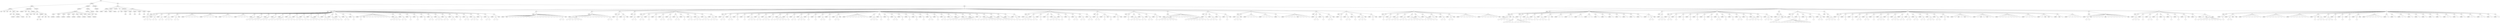 graph Tree {
	"t0" [label = "TEI"];
	"t1" [label = "teiHeader"];
	"t2" [label = "fileDesc"];
	"t3" [label = "titleStmt"];
	"t4" [label = "title"];
	"t5" [label = "title"];
	"t6" [label = "title"];
	"t7" [label = "title"];
	"t8" [label = "author"];
	"t9" [label = "idno"];
	"t10" [label = "idno"];
	"t11" [label = "persName"];
	"t12" [label = "forename"];
	"t13" [label = "nameLink"];
	"t14" [label = "surname"];
	"t15" [label = "editor"];
	"t16" [label = "publicationStmt"];
	"t17" [label = "publisher"];
	"t18" [label = "idno"];
	"t19" [label = "idno"];
	"t20" [label = "availability"];
	"t21" [label = "licence"];
	"t22" [label = "ab"];
	"t23" [label = "ref"];
	"t24" [label = "sourceDesc"];
	"t25" [label = "bibl"];
	"t26" [label = "name"];
	"t27" [label = "idno"];
	"t28" [label = "idno"];
	"t29" [label = "availability"];
	"t30" [label = "licence"];
	"t31" [label = "ab"];
	"t32" [label = "ref"];
	"t33" [label = "bibl"];
	"t34" [label = "date"];
	"t35" [label = "date"];
	"t36" [label = "idno"];
	"t37" [label = "profileDesc"];
	"t38" [label = "particDesc"];
	"t39" [label = "listPerson"];
	"t40" [label = "person"];
	"t41" [label = "persName"];
	"t42" [label = "person"];
	"t43" [label = "persName"];
	"t44" [label = "person"];
	"t45" [label = "persName"];
	"t46" [label = "person"];
	"t47" [label = "persName"];
	"t48" [label = "person"];
	"t49" [label = "persName"];
	"t50" [label = "person"];
	"t51" [label = "persName"];
	"t52" [label = "person"];
	"t53" [label = "persName"];
	"t54" [label = "person"];
	"t55" [label = "persName"];
	"t56" [label = "person"];
	"t57" [label = "persName"];
	"t58" [label = "textClass"];
	"t59" [label = "keywords"];
	"t60" [label = "term"];
	"t61" [label = "term"];
	"t62" [label = "classCode"];
	"t63" [label = "revisionDesc"];
	"t64" [label = "listChange"];
	"t65" [label = "change"];
	"t66" [label = "text"];
	"t67" [label = "front"];
	"t68" [label = "docTitle"];
	"t69" [label = "titlePart"];
	"t70" [label = "titlePart"];
	"t71" [label = "titlePart"];
	"t72" [label = "titlePart"];
	"t73" [label = "docDate"];
	"t74" [label = "docAuthor"];
	"t75" [label = "div"];
	"t76" [label = "performance"];
	"t77" [label = "ab"];
	"t78" [label = "castList"];
	"t79" [label = "head"];
	"t80" [label = "castItem"];
	"t81" [label = "role"];
	"t82" [label = "castItem"];
	"t83" [label = "role"];
	"t84" [label = "castItem"];
	"t85" [label = "role"];
	"t86" [label = "castItem"];
	"t87" [label = "role"];
	"t88" [label = "castItem"];
	"t89" [label = "role"];
	"t90" [label = "castItem"];
	"t91" [label = "role"];
	"t92" [label = "body"];
	"t93" [label = "div"];
	"t94" [label = "head"];
	"t95" [label = "stage"];
	"t96" [label = "div"];
	"t97" [label = "head"];
	"t98" [label = "sp"];
	"t99" [label = "speaker"];
	"t100" [label = "p"];
	"t101" [label = "s"];
	"t102" [label = "s"];
	"t103" [label = "s"];
	"t104" [label = "sp"];
	"t105" [label = "speaker"];
	"t106" [label = "p"];
	"t107" [label = "s"];
	"t108" [label = "s"];
	"t109" [label = "sp"];
	"t110" [label = "speaker"];
	"t111" [label = "p"];
	"t112" [label = "s"];
	"t113" [label = "s"];
	"t114" [label = "sp"];
	"t115" [label = "speaker"];
	"t116" [label = "p"];
	"t117" [label = "s"];
	"t118" [label = "s"];
	"t119" [label = "s"];
	"t120" [label = "sp"];
	"t121" [label = "speaker"];
	"t122" [label = "p"];
	"t123" [label = "s"];
	"t124" [label = "s"];
	"t125" [label = "stage"];
	"t126" [label = "sp"];
	"t127" [label = "speaker"];
	"t128" [label = "l"];
	"t129" [label = "l"];
	"t130" [label = "l"];
	"t131" [label = "l"];
	"t132" [label = "l"];
	"t133" [label = "sp"];
	"t134" [label = "speaker"];
	"t135" [label = "l"];
	"t136" [label = "l"];
	"t137" [label = "l"];
	"t138" [label = "l"];
	"t139" [label = "stage"];
	"t140" [label = "sp"];
	"t141" [label = "speaker"];
	"t142" [label = "l"];
	"t143" [label = "l"];
	"t144" [label = "l"];
	"t145" [label = "l"];
	"t146" [label = "sp"];
	"t147" [label = "speaker"];
	"t148" [label = "l"];
	"t149" [label = "l"];
	"t150" [label = "l"];
	"t151" [label = "l"];
	"t152" [label = "sp"];
	"t153" [label = "speaker"];
	"t154" [label = "p"];
	"t155" [label = "s"];
	"t156" [label = "s"];
	"t157" [label = "sp"];
	"t158" [label = "speaker"];
	"t159" [label = "p"];
	"t160" [label = "s"];
	"t161" [label = "s"];
	"t162" [label = "s"];
	"t163" [label = "sp"];
	"t164" [label = "speaker"];
	"t165" [label = "p"];
	"t166" [label = "s"];
	"t167" [label = "s"];
	"t168" [label = "s"];
	"t169" [label = "sp"];
	"t170" [label = "speaker"];
	"t171" [label = "p"];
	"t172" [label = "s"];
	"t173" [label = "s"];
	"t174" [label = "sp"];
	"t175" [label = "speaker"];
	"t176" [label = "p"];
	"t177" [label = "s"];
	"t178" [label = "s"];
	"t179" [label = "s"];
	"t180" [label = "s"];
	"t181" [label = "sp"];
	"t182" [label = "speaker"];
	"t183" [label = "p"];
	"t184" [label = "s"];
	"t185" [label = "s"];
	"t186" [label = "s"];
	"t187" [label = "s"];
	"t188" [label = "sp"];
	"t189" [label = "speaker"];
	"t190" [label = "p"];
	"t191" [label = "s"];
	"t192" [label = "s"];
	"t193" [label = "s"];
	"t194" [label = "sp"];
	"t195" [label = "speaker"];
	"t196" [label = "p"];
	"t197" [label = "s"];
	"t198" [label = "s"];
	"t199" [label = "sp"];
	"t200" [label = "speaker"];
	"t201" [label = "p"];
	"t202" [label = "s"];
	"t203" [label = "s"];
	"t204" [label = "s"];
	"t205" [label = "s"];
	"t206" [label = "sp"];
	"t207" [label = "speaker"];
	"t208" [label = "p"];
	"t209" [label = "s"];
	"t210" [label = "sp"];
	"t211" [label = "speaker"];
	"t212" [label = "p"];
	"t213" [label = "s"];
	"t214" [label = "s"];
	"t215" [label = "s"];
	"t216" [label = "sp"];
	"t217" [label = "speaker"];
	"t218" [label = "p"];
	"t219" [label = "s"];
	"t220" [label = "s"];
	"t221" [label = "s"];
	"t222" [label = "sp"];
	"t223" [label = "speaker"];
	"t224" [label = "p"];
	"t225" [label = "s"];
	"t226" [label = "sp"];
	"t227" [label = "speaker"];
	"t228" [label = "p"];
	"t229" [label = "s"];
	"t230" [label = "s"];
	"t231" [label = "sp"];
	"t232" [label = "speaker"];
	"t233" [label = "p"];
	"t234" [label = "s"];
	"t235" [label = "sp"];
	"t236" [label = "speaker"];
	"t237" [label = "p"];
	"t238" [label = "s"];
	"t239" [label = "stage"];
	"t240" [label = "l"];
	"t241" [label = "l"];
	"t242" [label = "l"];
	"t243" [label = "l"];
	"t244" [label = "l"];
	"t245" [label = "l"];
	"t246" [label = "l"];
	"t247" [label = "l"];
	"t248" [label = "l"];
	"t249" [label = "sp"];
	"t250" [label = "speaker"];
	"t251" [label = "p"];
	"t252" [label = "s"];
	"t253" [label = "s"];
	"t254" [label = "s"];
	"t255" [label = "s"];
	"t256" [label = "sp"];
	"t257" [label = "speaker"];
	"t258" [label = "p"];
	"t259" [label = "s"];
	"t260" [label = "s"];
	"t261" [label = "sp"];
	"t262" [label = "speaker"];
	"t263" [label = "p"];
	"t264" [label = "s"];
	"t265" [label = "sp"];
	"t266" [label = "speaker"];
	"t267" [label = "p"];
	"t268" [label = "s"];
	"t269" [label = "sp"];
	"t270" [label = "speaker"];
	"t271" [label = "p"];
	"t272" [label = "s"];
	"t273" [label = "sp"];
	"t274" [label = "speaker"];
	"t275" [label = "p"];
	"t276" [label = "s"];
	"t277" [label = "s"];
	"t278" [label = "sp"];
	"t279" [label = "speaker"];
	"t280" [label = "p"];
	"t281" [label = "s"];
	"t282" [label = "s"];
	"t283" [label = "s"];
	"t284" [label = "sp"];
	"t285" [label = "speaker"];
	"t286" [label = "p"];
	"t287" [label = "s"];
	"t288" [label = "s"];
	"t289" [label = "sp"];
	"t290" [label = "speaker"];
	"t291" [label = "p"];
	"t292" [label = "s"];
	"t293" [label = "s"];
	"t294" [label = "sp"];
	"t295" [label = "speaker"];
	"t296" [label = "p"];
	"t297" [label = "s"];
	"t298" [label = "sp"];
	"t299" [label = "speaker"];
	"t300" [label = "p"];
	"t301" [label = "s"];
	"t302" [label = "s"];
	"t303" [label = "sp"];
	"t304" [label = "speaker"];
	"t305" [label = "p"];
	"t306" [label = "s"];
	"t307" [label = "s"];
	"t308" [label = "s"];
	"t309" [label = "sp"];
	"t310" [label = "speaker"];
	"t311" [label = "p"];
	"t312" [label = "s"];
	"t313" [label = "sp"];
	"t314" [label = "speaker"];
	"t315" [label = "p"];
	"t316" [label = "s"];
	"t317" [label = "s"];
	"t318" [label = "sp"];
	"t319" [label = "speaker"];
	"t320" [label = "p"];
	"t321" [label = "s"];
	"t322" [label = "s"];
	"t323" [label = "stage"];
	"t324" [label = "div"];
	"t325" [label = "head"];
	"t326" [label = "sp"];
	"t327" [label = "speaker"];
	"t328" [label = "stage"];
	"t329" [label = "l"];
	"t330" [label = "l"];
	"t331" [label = "l"];
	"t332" [label = "l"];
	"t333" [label = "l"];
	"t334" [label = "l"];
	"t335" [label = "l"];
	"t336" [label = "l"];
	"t337" [label = "l"];
	"t338" [label = "l"];
	"t339" [label = "l"];
	"t340" [label = "l"];
	"t341" [label = "l"];
	"t342" [label = "l"];
	"t343" [label = "l"];
	"t344" [label = "l"];
	"t345" [label = "l"];
	"t346" [label = "l"];
	"t347" [label = "l"];
	"t348" [label = "p"];
	"t349" [label = "s"];
	"t350" [label = "s"];
	"t351" [label = "stage"];
	"t352" [label = "div"];
	"t353" [label = "head"];
	"t354" [label = "sp"];
	"t355" [label = "speaker"];
	"t356" [label = "p"];
	"t357" [label = "s"];
	"t358" [label = "s"];
	"t359" [label = "s"];
	"t360" [label = "s"];
	"t361" [label = "s"];
	"t362" [label = "s"];
	"t363" [label = "stage"];
	"t364" [label = "l"];
	"t365" [label = "l"];
	"t366" [label = "l"];
	"t367" [label = "l"];
	"t368" [label = "l"];
	"t369" [label = "l"];
	"t370" [label = "l"];
	"t371" [label = "l"];
	"t372" [label = "l"];
	"t373" [label = "l"];
	"t374" [label = "l"];
	"t375" [label = "p"];
	"t376" [label = "s"];
	"t377" [label = "s"];
	"t378" [label = "div"];
	"t379" [label = "head"];
	"t380" [label = "sp"];
	"t381" [label = "speaker"];
	"t382" [label = "p"];
	"t383" [label = "s"];
	"t384" [label = "sp"];
	"t385" [label = "speaker"];
	"t386" [label = "p"];
	"t387" [label = "s"];
	"t388" [label = "stage"];
	"t389" [label = "div"];
	"t390" [label = "head"];
	"t391" [label = "sp"];
	"t392" [label = "speaker"];
	"t393" [label = "p"];
	"t394" [label = "s"];
	"t395" [label = "s"];
	"t396" [label = "div"];
	"t397" [label = "head"];
	"t398" [label = "sp"];
	"t399" [label = "speaker"];
	"t400" [label = "p"];
	"t401" [label = "s"];
	"t402" [label = "s"];
	"t403" [label = "sp"];
	"t404" [label = "speaker"];
	"t405" [label = "p"];
	"t406" [label = "s"];
	"t407" [label = "sp"];
	"t408" [label = "speaker"];
	"t409" [label = "p"];
	"t410" [label = "s"];
	"t411" [label = "sp"];
	"t412" [label = "speaker"];
	"t413" [label = "p"];
	"t414" [label = "s"];
	"t415" [label = "s"];
	"t416" [label = "sp"];
	"t417" [label = "speaker"];
	"t418" [label = "p"];
	"t419" [label = "s"];
	"t420" [label = "s"];
	"t421" [label = "sp"];
	"t422" [label = "speaker"];
	"t423" [label = "p"];
	"t424" [label = "s"];
	"t425" [label = "s"];
	"t426" [label = "sp"];
	"t427" [label = "speaker"];
	"t428" [label = "p"];
	"t429" [label = "s"];
	"t430" [label = "sp"];
	"t431" [label = "speaker"];
	"t432" [label = "p"];
	"t433" [label = "s"];
	"t434" [label = "s"];
	"t435" [label = "sp"];
	"t436" [label = "speaker"];
	"t437" [label = "p"];
	"t438" [label = "s"];
	"t439" [label = "s"];
	"t440" [label = "s"];
	"t441" [label = "sp"];
	"t442" [label = "speaker"];
	"t443" [label = "p"];
	"t444" [label = "s"];
	"t445" [label = "s"];
	"t446" [label = "s"];
	"t447" [label = "sp"];
	"t448" [label = "speaker"];
	"t449" [label = "p"];
	"t450" [label = "s"];
	"t451" [label = "s"];
	"t452" [label = "s"];
	"t453" [label = "stage"];
	"t454" [label = "div"];
	"t455" [label = "head"];
	"t456" [label = "sp"];
	"t457" [label = "speaker"];
	"t458" [label = "p"];
	"t459" [label = "s"];
	"t460" [label = "s"];
	"t461" [label = "sp"];
	"t462" [label = "speaker"];
	"t463" [label = "p"];
	"t464" [label = "s"];
	"t465" [label = "s"];
	"t466" [label = "sp"];
	"t467" [label = "speaker"];
	"t468" [label = "p"];
	"t469" [label = "s"];
	"t470" [label = "sp"];
	"t471" [label = "speaker"];
	"t472" [label = "p"];
	"t473" [label = "s"];
	"t474" [label = "sp"];
	"t475" [label = "speaker"];
	"t476" [label = "p"];
	"t477" [label = "s"];
	"t478" [label = "s"];
	"t479" [label = "s"];
	"t480" [label = "sp"];
	"t481" [label = "speaker"];
	"t482" [label = "p"];
	"t483" [label = "s"];
	"t484" [label = "s"];
	"t485" [label = "sp"];
	"t486" [label = "speaker"];
	"t487" [label = "p"];
	"t488" [label = "s"];
	"t489" [label = "s"];
	"t490" [label = "s"];
	"t491" [label = "sp"];
	"t492" [label = "speaker"];
	"t493" [label = "p"];
	"t494" [label = "s"];
	"t495" [label = "sp"];
	"t496" [label = "speaker"];
	"t497" [label = "p"];
	"t498" [label = "s"];
	"t499" [label = "s"];
	"t500" [label = "s"];
	"t501" [label = "s"];
	"t502" [label = "s"];
	"t503" [label = "sp"];
	"t504" [label = "speaker"];
	"t505" [label = "p"];
	"t506" [label = "s"];
	"t507" [label = "sp"];
	"t508" [label = "speaker"];
	"t509" [label = "p"];
	"t510" [label = "s"];
	"t511" [label = "s"];
	"t512" [label = "sp"];
	"t513" [label = "speaker"];
	"t514" [label = "p"];
	"t515" [label = "s"];
	"t516" [label = "s"];
	"t517" [label = "s"];
	"t518" [label = "sp"];
	"t519" [label = "speaker"];
	"t520" [label = "p"];
	"t521" [label = "s"];
	"t522" [label = "sp"];
	"t523" [label = "speaker"];
	"t524" [label = "p"];
	"t525" [label = "s"];
	"t526" [label = "sp"];
	"t527" [label = "speaker"];
	"t528" [label = "p"];
	"t529" [label = "s"];
	"t530" [label = "s"];
	"t531" [label = "sp"];
	"t532" [label = "speaker"];
	"t533" [label = "p"];
	"t534" [label = "s"];
	"t535" [label = "sp"];
	"t536" [label = "speaker"];
	"t537" [label = "p"];
	"t538" [label = "s"];
	"t539" [label = "s"];
	"t540" [label = "stage"];
	"t541" [label = "sp"];
	"t542" [label = "speaker"];
	"t543" [label = "l"];
	"t544" [label = "l"];
	"t545" [label = "l"];
	"t546" [label = "l"];
	"t547" [label = "l"];
	"t548" [label = "l"];
	"t549" [label = "l"];
	"t550" [label = "l"];
	"t551" [label = "sp"];
	"t552" [label = "speaker"];
	"t553" [label = "p"];
	"t554" [label = "s"];
	"t555" [label = "s"];
	"t556" [label = "s"];
	"t557" [label = "sp"];
	"t558" [label = "speaker"];
	"t559" [label = "p"];
	"t560" [label = "s"];
	"t561" [label = "sp"];
	"t562" [label = "speaker"];
	"t563" [label = "p"];
	"t564" [label = "s"];
	"t565" [label = "sp"];
	"t566" [label = "speaker"];
	"t567" [label = "p"];
	"t568" [label = "s"];
	"t569" [label = "s"];
	"t570" [label = "sp"];
	"t571" [label = "speaker"];
	"t572" [label = "p"];
	"t573" [label = "s"];
	"t574" [label = "sp"];
	"t575" [label = "speaker"];
	"t576" [label = "p"];
	"t577" [label = "s"];
	"t578" [label = "sp"];
	"t579" [label = "speaker"];
	"t580" [label = "p"];
	"t581" [label = "s"];
	"t582" [label = "sp"];
	"t583" [label = "speaker"];
	"t584" [label = "p"];
	"t585" [label = "s"];
	"t586" [label = "sp"];
	"t587" [label = "speaker"];
	"t588" [label = "p"];
	"t589" [label = "s"];
	"t590" [label = "s"];
	"t591" [label = "sp"];
	"t592" [label = "speaker"];
	"t593" [label = "p"];
	"t594" [label = "s"];
	"t595" [label = "sp"];
	"t596" [label = "speaker"];
	"t597" [label = "p"];
	"t598" [label = "s"];
	"t599" [label = "s"];
	"t600" [label = "sp"];
	"t601" [label = "speaker"];
	"t602" [label = "p"];
	"t603" [label = "s"];
	"t604" [label = "sp"];
	"t605" [label = "speaker"];
	"t606" [label = "p"];
	"t607" [label = "s"];
	"t608" [label = "s"];
	"t609" [label = "s"];
	"t610" [label = "sp"];
	"t611" [label = "speaker"];
	"t612" [label = "p"];
	"t613" [label = "s"];
	"t614" [label = "sp"];
	"t615" [label = "speaker"];
	"t616" [label = "p"];
	"t617" [label = "s"];
	"t618" [label = "s"];
	"t619" [label = "s"];
	"t620" [label = "s"];
	"t621" [label = "s"];
	"t622" [label = "s"];
	"t623" [label = "sp"];
	"t624" [label = "speaker"];
	"t625" [label = "p"];
	"t626" [label = "s"];
	"t627" [label = "sp"];
	"t628" [label = "speaker"];
	"t629" [label = "p"];
	"t630" [label = "s"];
	"t631" [label = "s"];
	"t632" [label = "s"];
	"t633" [label = "s"];
	"t634" [label = "s"];
	"t635" [label = "s"];
	"t636" [label = "s"];
	"t637" [label = "sp"];
	"t638" [label = "speaker"];
	"t639" [label = "p"];
	"t640" [label = "s"];
	"t641" [label = "s"];
	"t642" [label = "sp"];
	"t643" [label = "speaker"];
	"t644" [label = "p"];
	"t645" [label = "s"];
	"t646" [label = "s"];
	"t647" [label = "s"];
	"t648" [label = "sp"];
	"t649" [label = "speaker"];
	"t650" [label = "p"];
	"t651" [label = "s"];
	"t652" [label = "sp"];
	"t653" [label = "speaker"];
	"t654" [label = "p"];
	"t655" [label = "s"];
	"t656" [label = "s"];
	"t657" [label = "stage"];
	"t658" [label = "div"];
	"t659" [label = "head"];
	"t660" [label = "sp"];
	"t661" [label = "speaker"];
	"t662" [label = "p"];
	"t663" [label = "s"];
	"t664" [label = "s"];
	"t665" [label = "s"];
	"t666" [label = "s"];
	"t667" [label = "sp"];
	"t668" [label = "speaker"];
	"t669" [label = "p"];
	"t670" [label = "s"];
	"t671" [label = "s"];
	"t672" [label = "sp"];
	"t673" [label = "speaker"];
	"t674" [label = "p"];
	"t675" [label = "s"];
	"t676" [label = "sp"];
	"t677" [label = "speaker"];
	"t678" [label = "p"];
	"t679" [label = "s"];
	"t680" [label = "sp"];
	"t681" [label = "speaker"];
	"t682" [label = "p"];
	"t683" [label = "s"];
	"t684" [label = "s"];
	"t685" [label = "s"];
	"t686" [label = "s"];
	"t687" [label = "sp"];
	"t688" [label = "speaker"];
	"t689" [label = "p"];
	"t690" [label = "s"];
	"t691" [label = "sp"];
	"t692" [label = "speaker"];
	"t693" [label = "p"];
	"t694" [label = "s"];
	"t695" [label = "sp"];
	"t696" [label = "speaker"];
	"t697" [label = "p"];
	"t698" [label = "s"];
	"t699" [label = "s"];
	"t700" [label = "sp"];
	"t701" [label = "speaker"];
	"t702" [label = "p"];
	"t703" [label = "s"];
	"t704" [label = "s"];
	"t705" [label = "sp"];
	"t706" [label = "speaker"];
	"t707" [label = "p"];
	"t708" [label = "s"];
	"t709" [label = "s"];
	"t710" [label = "div"];
	"t711" [label = "head"];
	"t712" [label = "sp"];
	"t713" [label = "speaker"];
	"t714" [label = "p"];
	"t715" [label = "s"];
	"t716" [label = "s"];
	"t717" [label = "sp"];
	"t718" [label = "speaker"];
	"t719" [label = "p"];
	"t720" [label = "s"];
	"t721" [label = "stage"];
	"t722" [label = "p"];
	"t723" [label = "s"];
	"t724" [label = "sp"];
	"t725" [label = "speaker"];
	"t726" [label = "p"];
	"t727" [label = "s"];
	"t728" [label = "stage"];
	"t729" [label = "div"];
	"t730" [label = "head"];
	"t731" [label = "sp"];
	"t732" [label = "speaker"];
	"t733" [label = "p"];
	"t734" [label = "s"];
	"t735" [label = "sp"];
	"t736" [label = "speaker"];
	"t737" [label = "p"];
	"t738" [label = "s"];
	"t739" [label = "s"];
	"t740" [label = "s"];
	"t741" [label = "s"];
	"t742" [label = "sp"];
	"t743" [label = "speaker"];
	"t744" [label = "p"];
	"t745" [label = "s"];
	"t746" [label = "s"];
	"t747" [label = "sp"];
	"t748" [label = "speaker"];
	"t749" [label = "p"];
	"t750" [label = "s"];
	"t751" [label = "s"];
	"t752" [label = "sp"];
	"t753" [label = "speaker"];
	"t754" [label = "p"];
	"t755" [label = "s"];
	"t756" [label = "stage"];
	"t757" [label = "div"];
	"t758" [label = "head"];
	"t759" [label = "sp"];
	"t760" [label = "speaker"];
	"t761" [label = "p"];
	"t762" [label = "s"];
	"t763" [label = "s"];
	"t764" [label = "s"];
	"t765" [label = "s"];
	"t766" [label = "s"];
	"t767" [label = "s"];
	"t768" [label = "s"];
	"t769" [label = "stage"];
	"t770" [label = "l"];
	"t771" [label = "l"];
	"t772" [label = "l"];
	"t773" [label = "l"];
	"t774" [label = "l"];
	"t775" [label = "l"];
	"t776" [label = "l"];
	"t777" [label = "l"];
	"t778" [label = "l"];
	"t779" [label = "p"];
	"t780" [label = "s"];
	"t781" [label = "s"];
	"t782" [label = "s"];
	"t783" [label = "s"];
	"t784" [label = "s"];
	"t785" [label = "s"];
	"t786" [label = "s"];
	"t787" [label = "s"];
	"t788" [label = "div"];
	"t789" [label = "head"];
	"t790" [label = "sp"];
	"t791" [label = "speaker"];
	"t792" [label = "p"];
	"t793" [label = "s"];
	"t794" [label = "sp"];
	"t795" [label = "speaker"];
	"t796" [label = "p"];
	"t797" [label = "s"];
	"t798" [label = "s"];
	"t799" [label = "s"];
	"t800" [label = "sp"];
	"t801" [label = "speaker"];
	"t802" [label = "p"];
	"t803" [label = "s"];
	"t804" [label = "sp"];
	"t805" [label = "speaker"];
	"t806" [label = "p"];
	"t807" [label = "s"];
	"t808" [label = "stage"];
	"t809" [label = "div"];
	"t810" [label = "head"];
	"t811" [label = "sp"];
	"t812" [label = "speaker"];
	"t813" [label = "p"];
	"t814" [label = "s"];
	"t815" [label = "s"];
	"t816" [label = "s"];
	"t817" [label = "stage"];
	"t818" [label = "sp"];
	"t819" [label = "speaker"];
	"t820" [label = "l"];
	"t821" [label = "l"];
	"t822" [label = "l"];
	"t823" [label = "l"];
	"t824" [label = "sp"];
	"t825" [label = "speaker"];
	"t826" [label = "l"];
	"t827" [label = "l"];
	"t828" [label = "l"];
	"t829" [label = "l"];
	"t830" [label = "sp"];
	"t831" [label = "speaker"];
	"t832" [label = "l"];
	"t833" [label = "sp"];
	"t834" [label = "speaker"];
	"t835" [label = "l"];
	"t836" [label = "l"];
	"t837" [label = "l"];
	"t838" [label = "l"];
	"t839" [label = "stage"];
	"t840" [label = "l"];
	"t841" [label = "l"];
	"t842" [label = "l"];
	"t843" [label = "l"];
	"t844" [label = "div"];
	"t845" [label = "head"];
	"t846" [label = "sp"];
	"t847" [label = "speaker"];
	"t848" [label = "p"];
	"t849" [label = "s"];
	"t850" [label = "s"];
	"t851" [label = "sp"];
	"t852" [label = "speaker"];
	"t853" [label = "p"];
	"t854" [label = "s"];
	"t855" [label = "sp"];
	"t856" [label = "speaker"];
	"t857" [label = "p"];
	"t858" [label = "s"];
	"t859" [label = "s"];
	"t860" [label = "stage"];
	"t861" [label = "div"];
	"t862" [label = "head"];
	"t863" [label = "sp"];
	"t864" [label = "speaker"];
	"t865" [label = "p"];
	"t866" [label = "s"];
	"t867" [label = "sp"];
	"t868" [label = "speaker"];
	"t869" [label = "p"];
	"t870" [label = "s"];
	"t871" [label = "s"];
	"t872" [label = "sp"];
	"t873" [label = "speaker"];
	"t874" [label = "p"];
	"t875" [label = "s"];
	"t876" [label = "sp"];
	"t877" [label = "speaker"];
	"t878" [label = "p"];
	"t879" [label = "s"];
	"t880" [label = "s"];
	"t881" [label = "s"];
	"t882" [label = "stage"];
	"t883" [label = "sp"];
	"t884" [label = "speaker"];
	"t885" [label = "p"];
	"t886" [label = "s"];
	"t887" [label = "stage"];
	"t888" [label = "div"];
	"t889" [label = "head"];
	"t890" [label = "sp"];
	"t891" [label = "speaker"];
	"t892" [label = "p"];
	"t893" [label = "s"];
	"t894" [label = "sp"];
	"t895" [label = "speaker"];
	"t896" [label = "p"];
	"t897" [label = "s"];
	"t898" [label = "s"];
	"t899" [label = "sp"];
	"t900" [label = "speaker"];
	"t901" [label = "p"];
	"t902" [label = "s"];
	"t903" [label = "s"];
	"t904" [label = "s"];
	"t905" [label = "sp"];
	"t906" [label = "speaker"];
	"t907" [label = "p"];
	"t908" [label = "s"];
	"t909" [label = "s"];
	"t910" [label = "s"];
	"t911" [label = "sp"];
	"t912" [label = "speaker"];
	"t913" [label = "p"];
	"t914" [label = "s"];
	"t915" [label = "s"];
	"t916" [label = "s"];
	"t917" [label = "s"];
	"t918" [label = "s"];
	"t919" [label = "sp"];
	"t920" [label = "speaker"];
	"t921" [label = "p"];
	"t922" [label = "s"];
	"t923" [label = "sp"];
	"t924" [label = "speaker"];
	"t925" [label = "p"];
	"t926" [label = "s"];
	"t927" [label = "s"];
	"t928" [label = "s"];
	"t929" [label = "s"];
	"t930" [label = "sp"];
	"t931" [label = "speaker"];
	"t932" [label = "p"];
	"t933" [label = "s"];
	"t934" [label = "stage"];
	"t935" [label = "sp"];
	"t936" [label = "speaker"];
	"t937" [label = "p"];
	"t938" [label = "s"];
	"t939" [label = "s"];
	"t940" [label = "sp"];
	"t941" [label = "speaker"];
	"t942" [label = "p"];
	"t943" [label = "s"];
	"t944" [label = "s"];
	"t945" [label = "stage"];
	"t946" [label = "sp"];
	"t947" [label = "speaker"];
	"t948" [label = "l"];
	"t949" [label = "l"];
	"t950" [label = "l"];
	"t951" [label = "l"];
	"t952" [label = "l"];
	"t953" [label = "l"];
	"t954" [label = "sp"];
	"t955" [label = "speaker"];
	"t956" [label = "l"];
	"t957" [label = "l"];
	"t958" [label = "l"];
	"t959" [label = "l"];
	"t960" [label = "l"];
	"t961" [label = "l"];
	"t962" [label = "stage"];
	"t963" [label = "div"];
	"t964" [label = "head"];
	"t965" [label = "div"];
	"t966" [label = "head"];
	"t967" [label = "sp"];
	"t968" [label = "speaker"];
	"t969" [label = "p"];
	"t970" [label = "s"];
	"t971" [label = "s"];
	"t972" [label = "s"];
	"t973" [label = "s"];
	"t974" [label = "s"];
	"t975" [label = "stage"];
	"t976" [label = "ab"];
	"t977" [label = "lg"];
	"t978" [label = "l"];
	"t979" [label = "l"];
	"t980" [label = "l"];
	"t981" [label = "l"];
	"t982" [label = "lg"];
	"t983" [label = "l"];
	"t984" [label = "l"];
	"t985" [label = "l"];
	"t986" [label = "l"];
	"t987" [label = "l"];
	"t988" [label = "l"];
	"t989" [label = "div"];
	"t990" [label = "head"];
	"t991" [label = "sp"];
	"t992" [label = "speaker"];
	"t993" [label = "p"];
	"t994" [label = "s"];
	"t995" [label = "sp"];
	"t996" [label = "speaker"];
	"t997" [label = "p"];
	"t998" [label = "s"];
	"t999" [label = "s"];
	"t1000" [label = "s"];
	"t1001" [label = "s"];
	"t1002" [label = "sp"];
	"t1003" [label = "speaker"];
	"t1004" [label = "p"];
	"t1005" [label = "s"];
	"t1006" [label = "s"];
	"t1007" [label = "sp"];
	"t1008" [label = "speaker"];
	"t1009" [label = "p"];
	"t1010" [label = "s"];
	"t1011" [label = "s"];
	"t1012" [label = "s"];
	"t1013" [label = "sp"];
	"t1014" [label = "speaker"];
	"t1015" [label = "p"];
	"t1016" [label = "s"];
	"t1017" [label = "stage"];
	"t1018" [label = "sp"];
	"t1019" [label = "speaker"];
	"t1020" [label = "l"];
	"t1021" [label = "l"];
	"t1022" [label = "sp"];
	"t1023" [label = "speaker"];
	"t1024" [label = "l"];
	"t1025" [label = "l"];
	"t1026" [label = "sp"];
	"t1027" [label = "speaker"];
	"t1028" [label = "l"];
	"t1029" [label = "l"];
	"t1030" [label = "sp"];
	"t1031" [label = "speaker"];
	"t1032" [label = "l"];
	"t1033" [label = "l"];
	"t1034" [label = "sp"];
	"t1035" [label = "speaker"];
	"t1036" [label = "l"];
	"t1037" [label = "sp"];
	"t1038" [label = "speaker"];
	"t1039" [label = "l"];
	"t1040" [label = "sp"];
	"t1041" [label = "speaker"];
	"t1042" [label = "l"];
	"t1043" [label = "sp"];
	"t1044" [label = "speaker"];
	"t1045" [label = "l"];
	"t1046" [label = "sp"];
	"t1047" [label = "speaker"];
	"t1048" [label = "l"];
	"t1049" [label = "sp"];
	"t1050" [label = "speaker"];
	"t1051" [label = "l"];
	"t1052" [label = "sp"];
	"t1053" [label = "speaker"];
	"t1054" [label = "l"];
	"t1055" [label = "sp"];
	"t1056" [label = "speaker"];
	"t1057" [label = "l"];
	"t1058" [label = "p"];
	"t1059" [label = "s"];
	"t1060" [label = "s"];
	"t1061" [label = "stage"];
	"t1062" [label = "div"];
	"t1063" [label = "head"];
	"t1064" [label = "sp"];
	"t1065" [label = "speaker"];
	"t1066" [label = "p"];
	"t1067" [label = "s"];
	"t1068" [label = "s"];
	"t1069" [label = "s"];
	"t1070" [label = "div"];
	"t1071" [label = "head"];
	"t1072" [label = "sp"];
	"t1073" [label = "speaker"];
	"t1074" [label = "p"];
	"t1075" [label = "s"];
	"t1076" [label = "s"];
	"t1077" [label = "sp"];
	"t1078" [label = "speaker"];
	"t1079" [label = "p"];
	"t1080" [label = "s"];
	"t1081" [label = "sp"];
	"t1082" [label = "speaker"];
	"t1083" [label = "p"];
	"t1084" [label = "s"];
	"t1085" [label = "sp"];
	"t1086" [label = "speaker"];
	"t1087" [label = "p"];
	"t1088" [label = "s"];
	"t1089" [label = "sp"];
	"t1090" [label = "speaker"];
	"t1091" [label = "p"];
	"t1092" [label = "s"];
	"t1093" [label = "sp"];
	"t1094" [label = "speaker"];
	"t1095" [label = "p"];
	"t1096" [label = "s"];
	"t1097" [label = "sp"];
	"t1098" [label = "speaker"];
	"t1099" [label = "p"];
	"t1100" [label = "s"];
	"t1101" [label = "sp"];
	"t1102" [label = "speaker"];
	"t1103" [label = "p"];
	"t1104" [label = "s"];
	"t1105" [label = "s"];
	"t1106" [label = "sp"];
	"t1107" [label = "speaker"];
	"t1108" [label = "p"];
	"t1109" [label = "s"];
	"t1110" [label = "sp"];
	"t1111" [label = "speaker"];
	"t1112" [label = "p"];
	"t1113" [label = "s"];
	"t1114" [label = "sp"];
	"t1115" [label = "speaker"];
	"t1116" [label = "p"];
	"t1117" [label = "s"];
	"t1118" [label = "s"];
	"t1119" [label = "sp"];
	"t1120" [label = "speaker"];
	"t1121" [label = "p"];
	"t1122" [label = "s"];
	"t1123" [label = "sp"];
	"t1124" [label = "speaker"];
	"t1125" [label = "p"];
	"t1126" [label = "s"];
	"t1127" [label = "s"];
	"t1128" [label = "s"];
	"t1129" [label = "s"];
	"t1130" [label = "sp"];
	"t1131" [label = "speaker"];
	"t1132" [label = "p"];
	"t1133" [label = "s"];
	"t1134" [label = "sp"];
	"t1135" [label = "speaker"];
	"t1136" [label = "p"];
	"t1137" [label = "s"];
	"t1138" [label = "s"];
	"t1139" [label = "s"];
	"t1140" [label = "stage"];
	"t1141" [label = "div"];
	"t1142" [label = "head"];
	"t1143" [label = "sp"];
	"t1144" [label = "speaker"];
	"t1145" [label = "p"];
	"t1146" [label = "s"];
	"t1147" [label = "stage"];
	"t1148" [label = "ab"];
	"t1149" [label = "lg"];
	"t1150" [label = "l"];
	"t1151" [label = "l"];
	"t1152" [label = "l"];
	"t1153" [label = "l"];
	"t1154" [label = "lg"];
	"t1155" [label = "l"];
	"t1156" [label = "l"];
	"t1157" [label = "l"];
	"t1158" [label = "l"];
	"t1159" [label = "l"];
	"t1160" [label = "l"];
	"t1161" [label = "l"];
	"t1162" [label = "l"];
	"t1163" [label = "l"];
	"t1164" [label = "l"];
	"t1165" [label = "l"];
	"t1166" [label = "div"];
	"t1167" [label = "head"];
	"t1168" [label = "sp"];
	"t1169" [label = "speaker"];
	"t1170" [label = "p"];
	"t1171" [label = "s"];
	"t1172" [label = "sp"];
	"t1173" [label = "speaker"];
	"t1174" [label = "p"];
	"t1175" [label = "s"];
	"t1176" [label = "sp"];
	"t1177" [label = "speaker"];
	"t1178" [label = "p"];
	"t1179" [label = "s"];
	"t1180" [label = "sp"];
	"t1181" [label = "speaker"];
	"t1182" [label = "p"];
	"t1183" [label = "s"];
	"t1184" [label = "sp"];
	"t1185" [label = "speaker"];
	"t1186" [label = "p"];
	"t1187" [label = "s"];
	"t1188" [label = "s"];
	"t1189" [label = "stage"];
	"t1190" [label = "div"];
	"t1191" [label = "head"];
	"t1192" [label = "sp"];
	"t1193" [label = "speaker"];
	"t1194" [label = "p"];
	"t1195" [label = "s"];
	"t1196" [label = "s"];
	"t1197" [label = "s"];
	"t1198" [label = "s"];
	"t1199" [label = "div"];
	"t1200" [label = "head"];
	"t1201" [label = "sp"];
	"t1202" [label = "speaker"];
	"t1203" [label = "p"];
	"t1204" [label = "s"];
	"t1205" [label = "sp"];
	"t1206" [label = "speaker"];
	"t1207" [label = "p"];
	"t1208" [label = "s"];
	"t1209" [label = "sp"];
	"t1210" [label = "speaker"];
	"t1211" [label = "p"];
	"t1212" [label = "s"];
	"t1213" [label = "sp"];
	"t1214" [label = "speaker"];
	"t1215" [label = "p"];
	"t1216" [label = "s"];
	"t1217" [label = "s"];
	"t1218" [label = "sp"];
	"t1219" [label = "speaker"];
	"t1220" [label = "p"];
	"t1221" [label = "s"];
	"t1222" [label = "s"];
	"t1223" [label = "sp"];
	"t1224" [label = "speaker"];
	"t1225" [label = "p"];
	"t1226" [label = "s"];
	"t1227" [label = "sp"];
	"t1228" [label = "speaker"];
	"t1229" [label = "p"];
	"t1230" [label = "s"];
	"t1231" [label = "s"];
	"t1232" [label = "s"];
	"t1233" [label = "sp"];
	"t1234" [label = "speaker"];
	"t1235" [label = "p"];
	"t1236" [label = "s"];
	"t1237" [label = "sp"];
	"t1238" [label = "speaker"];
	"t1239" [label = "p"];
	"t1240" [label = "s"];
	"t1241" [label = "s"];
	"t1242" [label = "s"];
	"t1243" [label = "sp"];
	"t1244" [label = "speaker"];
	"t1245" [label = "p"];
	"t1246" [label = "s"];
	"t1247" [label = "s"];
	"t1248" [label = "sp"];
	"t1249" [label = "speaker"];
	"t1250" [label = "p"];
	"t1251" [label = "s"];
	"t1252" [label = "s"];
	"t1253" [label = "sp"];
	"t1254" [label = "speaker"];
	"t1255" [label = "p"];
	"t1256" [label = "s"];
	"t1257" [label = "s"];
	"t1258" [label = "sp"];
	"t1259" [label = "speaker"];
	"t1260" [label = "p"];
	"t1261" [label = "s"];
	"t1262" [label = "s"];
	"t1263" [label = "sp"];
	"t1264" [label = "speaker"];
	"t1265" [label = "p"];
	"t1266" [label = "s"];
	"t1267" [label = "s"];
	"t1268" [label = "s"];
	"t1269" [label = "sp"];
	"t1270" [label = "speaker"];
	"t1271" [label = "p"];
	"t1272" [label = "s"];
	"t1273" [label = "s"];
	"t1274" [label = "sp"];
	"t1275" [label = "speaker"];
	"t1276" [label = "p"];
	"t1277" [label = "s"];
	"t1278" [label = "stage"];
	"t1279" [label = "sp"];
	"t1280" [label = "speaker"];
	"t1281" [label = "l"];
	"t1282" [label = "stage"];
	"t1283" [label = "l"];
	"t1284" [label = "stage"];
	"t1285" [label = "l"];
	"t1286" [label = "l"];
	"t1287" [label = "sp"];
	"t1288" [label = "speaker"];
	"t1289" [label = "l"];
	"t1290" [label = "stage"];
	"t1291" [label = "l"];
	"t1292" [label = "stage"];
	"t1293" [label = "l"];
	"t1294" [label = "l"];
	"t1295" [label = "sp"];
	"t1296" [label = "speaker"];
	"t1297" [label = "l"];
	"t1298" [label = "l"];
	"t1299" [label = "l"];
	"t1300" [label = "l"];
	"t1301" [label = "l"];
	"t1302" [label = "l"];
	"t1303" [label = "l"];
	"t1304" [label = "l"];
	"t1305" [label = "sp"];
	"t1306" [label = "speaker"];
	"t1307" [label = "l"];
	"t1308" [label = "l"];
	"t1309" [label = "l"];
	"t1310" [label = "l"];
	"t1311" [label = "sp"];
	"t1312" [label = "speaker"];
	"t1313" [label = "l"];
	"t1314" [label = "stage"];
	"t1315" [label = "stage"];
	"t1316" [label = "l"];
	"t1317" [label = "sp"];
	"t1318" [label = "speaker"];
	"t1319" [label = "stage"];
	"t1320" [label = "l"];
	"t1321" [label = "sp"];
	"t1322" [label = "speaker"];
	"t1323" [label = "l"];
	"t1324" [label = "l"];
	"t1325" [label = "l"];
	"t1326" [label = "l"];
	"t1327" [label = "l"];
	"t1328" [label = "div"];
	"t1329" [label = "head"];
	"t1330" [label = "sp"];
	"t1331" [label = "speaker"];
	"t1332" [label = "p"];
	"t1333" [label = "s"];
	"t1334" [label = "s"];
	"t1335" [label = "stage"];
	"t1336" [label = "l"];
	"t1337" [label = "l"];
	"t1338" [label = "l"];
	"t1339" [label = "l"];
	"t1340" [label = "stage"];
	"t1341" [label = "l"];
	"t1342" [label = "l"];
	"t1343" [label = "l"];
	"t1344" [label = "l"];
	"t1345" [label = "l"];
	"t1346" [label = "l"];
	"t1347" [label = "l"];
	"t1348" [label = "stage"];
	"t1349" [label = "div"];
	"t1350" [label = "head"];
	"t1351" [label = "sp"];
	"t1352" [label = "speaker"];
	"t1353" [label = "p"];
	"t1354" [label = "s"];
	"t1355" [label = "s"];
	"t1356" [label = "s"];
	"t1357" [label = "sp"];
	"t1358" [label = "speaker"];
	"t1359" [label = "p"];
	"t1360" [label = "s"];
	"t1361" [label = "sp"];
	"t1362" [label = "speaker"];
	"t1363" [label = "p"];
	"t1364" [label = "s"];
	"t1365" [label = "s"];
	"t1366" [label = "sp"];
	"t1367" [label = "speaker"];
	"t1368" [label = "p"];
	"t1369" [label = "s"];
	"t1370" [label = "sp"];
	"t1371" [label = "speaker"];
	"t1372" [label = "p"];
	"t1373" [label = "s"];
	"t1374" [label = "sp"];
	"t1375" [label = "speaker"];
	"t1376" [label = "p"];
	"t1377" [label = "s"];
	"t1378" [label = "sp"];
	"t1379" [label = "speaker"];
	"t1380" [label = "p"];
	"t1381" [label = "s"];
	"t1382" [label = "sp"];
	"t1383" [label = "speaker"];
	"t1384" [label = "p"];
	"t1385" [label = "s"];
	"t1386" [label = "stage"];
	"t1387" [label = "sp"];
	"t1388" [label = "speaker"];
	"t1389" [label = "p"];
	"t1390" [label = "s"];
	"t1391" [label = "sp"];
	"t1392" [label = "speaker"];
	"t1393" [label = "p"];
	"t1394" [label = "s"];
	"t1395" [label = "stage"];
	"t1396" [label = "p"];
	"t1397" [label = "s"];
	"t1398" [label = "s"];
	"t1399" [label = "s"];
	"t1400" [label = "s"];
	"t1401" [label = "s"];
	"t1402" [label = "s"];
	"t1403" [label = "s"];
	"t1404" [label = "s"];
	"t1405" [label = "stage"];
	"t1406" [label = "div"];
	"t1407" [label = "head"];
	"t1408" [label = "sp"];
	"t1409" [label = "speaker"];
	"t1410" [label = "p"];
	"t1411" [label = "s"];
	"t1412" [label = "sp"];
	"t1413" [label = "speaker"];
	"t1414" [label = "p"];
	"t1415" [label = "s"];
	"t1416" [label = "s"];
	"t1417" [label = "stage"];
	"t1418" [label = "stage"];
	"t1419" [label = "sp"];
	"t1420" [label = "speaker"];
	"t1421" [label = "l"];
	"t1422" [label = "l"];
	"t1423" [label = "l"];
	"t1424" [label = "l"];
	"t1425" [label = "l"];
	"t1426" [label = "l"];
	"t1427" [label = "l"];
	"t1428" [label = "sp"];
	"t1429" [label = "speaker"];
	"t1430" [label = "l"];
	"t1431" [label = "l"];
	"t1432" [label = "l"];
	"t1433" [label = "l"];
	"t1434" [label = "l"];
	"t1435" [label = "l"];
	"t1436" [label = "l"];
	"t1437" [label = "sp"];
	"t1438" [label = "speaker"];
	"t1439" [label = "l"];
	"t1440" [label = "l"];
	"t1441" [label = "l"];
	"t1442" [label = "l"];
	"t1443" [label = "l"];
	"t1444" [label = "l"];
	"t1445" [label = "l"];
	"t1446" [label = "sp"];
	"t1447" [label = "speaker"];
	"t1448" [label = "p"];
	"t1449" [label = "s"];
	"t1450" [label = "stage"];
	"t1451" [label = "p"];
	"t1452" [label = "s"];
	"t1453" [label = "s"];
	"t1454" [label = "s"];
	"t1455" [label = "sp"];
	"t1456" [label = "speaker"];
	"t1457" [label = "p"];
	"t1458" [label = "s"];
	"t1459" [label = "s"];
	"t1460" [label = "s"];
	"t1461" [label = "sp"];
	"t1462" [label = "speaker"];
	"t1463" [label = "p"];
	"t1464" [label = "s"];
	"t1465" [label = "sp"];
	"t1466" [label = "speaker"];
	"t1467" [label = "p"];
	"t1468" [label = "s"];
	"t1469" [label = "sp"];
	"t1470" [label = "speaker"];
	"t1471" [label = "p"];
	"t1472" [label = "s"];
	"t1473" [label = "sp"];
	"t1474" [label = "speaker"];
	"t1475" [label = "p"];
	"t1476" [label = "s"];
	"t1477" [label = "stage"];
	"t1478" [label = "sp"];
	"t1479" [label = "speaker"];
	"t1480" [label = "l"];
	"t1481" [label = "l"];
	"t1482" [label = "l"];
	"t1483" [label = "l"];
	"t1484" [label = "l"];
	"t1485" [label = "l"];
	"t1486" [label = "sp"];
	"t1487" [label = "speaker"];
	"t1488" [label = "l"];
	"t1489" [label = "sp"];
	"t1490" [label = "speaker"];
	"t1491" [label = "l"];
	"t1492" [label = "sp"];
	"t1493" [label = "speaker"];
	"t1494" [label = "l"];
	"t1495" [label = "l"];
	"t1496" [label = "sp"];
	"t1497" [label = "speaker"];
	"t1498" [label = "l"];
	"t1499" [label = "sp"];
	"t1500" [label = "speaker"];
	"t1501" [label = "l"];
	"t1502" [label = "sp"];
	"t1503" [label = "speaker"];
	"t1504" [label = "l"];
	"t1505" [label = "sp"];
	"t1506" [label = "speaker"];
	"t1507" [label = "l"];
	"t1508" [label = "sp"];
	"t1509" [label = "speaker"];
	"t1510" [label = "l"];
	"t1511" [label = "sp"];
	"t1512" [label = "speaker"];
	"t1513" [label = "l"];
	"t1514" [label = "l"];
	"t1515" [label = "sp"];
	"t1516" [label = "speaker"];
	"t1517" [label = "l"];
	"t1518" [label = "sp"];
	"t1519" [label = "speaker"];
	"t1520" [label = "l"];
	"t1521" [label = "sp"];
	"t1522" [label = "speaker"];
	"t1523" [label = "l"];
	"t1524" [label = "l"];
	"t1525" [label = "sp"];
	"t1526" [label = "speaker"];
	"t1527" [label = "l"];
	"t1528" [label = "l"];
	"t1529" [label = "sp"];
	"t1530" [label = "speaker"];
	"t1531" [label = "l"];
	"t1532" [label = "sp"];
	"t1533" [label = "speaker"];
	"t1534" [label = "l"];
	"t0" -- "t1";
	"t1" -- "t2";
	"t2" -- "t3";
	"t3" -- "t4";
	"t3" -- "t5";
	"t3" -- "t6";
	"t3" -- "t7";
	"t3" -- "t8";
	"t8" -- "t9";
	"t8" -- "t10";
	"t8" -- "t11";
	"t11" -- "t12";
	"t11" -- "t13";
	"t11" -- "t14";
	"t3" -- "t15";
	"t2" -- "t16";
	"t16" -- "t17";
	"t16" -- "t18";
	"t16" -- "t19";
	"t16" -- "t20";
	"t20" -- "t21";
	"t21" -- "t22";
	"t21" -- "t23";
	"t2" -- "t24";
	"t24" -- "t25";
	"t25" -- "t26";
	"t25" -- "t27";
	"t25" -- "t28";
	"t25" -- "t29";
	"t29" -- "t30";
	"t30" -- "t31";
	"t30" -- "t32";
	"t25" -- "t33";
	"t33" -- "t34";
	"t33" -- "t35";
	"t33" -- "t36";
	"t1" -- "t37";
	"t37" -- "t38";
	"t38" -- "t39";
	"t39" -- "t40";
	"t40" -- "t41";
	"t39" -- "t42";
	"t42" -- "t43";
	"t39" -- "t44";
	"t44" -- "t45";
	"t39" -- "t46";
	"t46" -- "t47";
	"t39" -- "t48";
	"t48" -- "t49";
	"t39" -- "t50";
	"t50" -- "t51";
	"t39" -- "t52";
	"t52" -- "t53";
	"t39" -- "t54";
	"t54" -- "t55";
	"t39" -- "t56";
	"t56" -- "t57";
	"t37" -- "t58";
	"t58" -- "t59";
	"t59" -- "t60";
	"t59" -- "t61";
	"t58" -- "t62";
	"t1" -- "t63";
	"t63" -- "t64";
	"t64" -- "t65";
	"t0" -- "t66";
	"t66" -- "t67";
	"t67" -- "t68";
	"t68" -- "t69";
	"t68" -- "t70";
	"t68" -- "t71";
	"t68" -- "t72";
	"t67" -- "t73";
	"t67" -- "t74";
	"t67" -- "t75";
	"t67" -- "t76";
	"t76" -- "t77";
	"t67" -- "t78";
	"t78" -- "t79";
	"t78" -- "t80";
	"t80" -- "t81";
	"t78" -- "t82";
	"t82" -- "t83";
	"t78" -- "t84";
	"t84" -- "t85";
	"t78" -- "t86";
	"t86" -- "t87";
	"t78" -- "t88";
	"t88" -- "t89";
	"t78" -- "t90";
	"t90" -- "t91";
	"t66" -- "t92";
	"t92" -- "t93";
	"t93" -- "t94";
	"t93" -- "t95";
	"t93" -- "t96";
	"t96" -- "t97";
	"t96" -- "t98";
	"t98" -- "t99";
	"t98" -- "t100";
	"t100" -- "t101";
	"t100" -- "t102";
	"t100" -- "t103";
	"t96" -- "t104";
	"t104" -- "t105";
	"t104" -- "t106";
	"t106" -- "t107";
	"t106" -- "t108";
	"t96" -- "t109";
	"t109" -- "t110";
	"t109" -- "t111";
	"t111" -- "t112";
	"t111" -- "t113";
	"t96" -- "t114";
	"t114" -- "t115";
	"t114" -- "t116";
	"t116" -- "t117";
	"t116" -- "t118";
	"t116" -- "t119";
	"t96" -- "t120";
	"t120" -- "t121";
	"t120" -- "t122";
	"t122" -- "t123";
	"t122" -- "t124";
	"t120" -- "t125";
	"t96" -- "t126";
	"t126" -- "t127";
	"t126" -- "t128";
	"t126" -- "t129";
	"t126" -- "t130";
	"t126" -- "t131";
	"t126" -- "t132";
	"t96" -- "t133";
	"t133" -- "t134";
	"t133" -- "t135";
	"t133" -- "t136";
	"t133" -- "t137";
	"t133" -- "t138";
	"t133" -- "t139";
	"t96" -- "t140";
	"t140" -- "t141";
	"t140" -- "t142";
	"t140" -- "t143";
	"t140" -- "t144";
	"t140" -- "t145";
	"t96" -- "t146";
	"t146" -- "t147";
	"t146" -- "t148";
	"t146" -- "t149";
	"t146" -- "t150";
	"t146" -- "t151";
	"t96" -- "t152";
	"t152" -- "t153";
	"t152" -- "t154";
	"t154" -- "t155";
	"t154" -- "t156";
	"t96" -- "t157";
	"t157" -- "t158";
	"t157" -- "t159";
	"t159" -- "t160";
	"t159" -- "t161";
	"t159" -- "t162";
	"t96" -- "t163";
	"t163" -- "t164";
	"t163" -- "t165";
	"t165" -- "t166";
	"t165" -- "t167";
	"t165" -- "t168";
	"t96" -- "t169";
	"t169" -- "t170";
	"t169" -- "t171";
	"t171" -- "t172";
	"t171" -- "t173";
	"t96" -- "t174";
	"t174" -- "t175";
	"t174" -- "t176";
	"t176" -- "t177";
	"t176" -- "t178";
	"t176" -- "t179";
	"t176" -- "t180";
	"t96" -- "t181";
	"t181" -- "t182";
	"t181" -- "t183";
	"t183" -- "t184";
	"t183" -- "t185";
	"t183" -- "t186";
	"t183" -- "t187";
	"t96" -- "t188";
	"t188" -- "t189";
	"t188" -- "t190";
	"t190" -- "t191";
	"t190" -- "t192";
	"t190" -- "t193";
	"t96" -- "t194";
	"t194" -- "t195";
	"t194" -- "t196";
	"t196" -- "t197";
	"t196" -- "t198";
	"t96" -- "t199";
	"t199" -- "t200";
	"t199" -- "t201";
	"t201" -- "t202";
	"t201" -- "t203";
	"t201" -- "t204";
	"t201" -- "t205";
	"t96" -- "t206";
	"t206" -- "t207";
	"t206" -- "t208";
	"t208" -- "t209";
	"t96" -- "t210";
	"t210" -- "t211";
	"t210" -- "t212";
	"t212" -- "t213";
	"t212" -- "t214";
	"t212" -- "t215";
	"t96" -- "t216";
	"t216" -- "t217";
	"t216" -- "t218";
	"t218" -- "t219";
	"t218" -- "t220";
	"t218" -- "t221";
	"t96" -- "t222";
	"t222" -- "t223";
	"t222" -- "t224";
	"t224" -- "t225";
	"t96" -- "t226";
	"t226" -- "t227";
	"t226" -- "t228";
	"t228" -- "t229";
	"t228" -- "t230";
	"t96" -- "t231";
	"t231" -- "t232";
	"t231" -- "t233";
	"t233" -- "t234";
	"t96" -- "t235";
	"t235" -- "t236";
	"t235" -- "t237";
	"t237" -- "t238";
	"t235" -- "t239";
	"t235" -- "t240";
	"t235" -- "t241";
	"t235" -- "t242";
	"t235" -- "t243";
	"t235" -- "t244";
	"t235" -- "t245";
	"t235" -- "t246";
	"t235" -- "t247";
	"t235" -- "t248";
	"t96" -- "t249";
	"t249" -- "t250";
	"t249" -- "t251";
	"t251" -- "t252";
	"t251" -- "t253";
	"t251" -- "t254";
	"t251" -- "t255";
	"t96" -- "t256";
	"t256" -- "t257";
	"t256" -- "t258";
	"t258" -- "t259";
	"t258" -- "t260";
	"t96" -- "t261";
	"t261" -- "t262";
	"t261" -- "t263";
	"t263" -- "t264";
	"t96" -- "t265";
	"t265" -- "t266";
	"t265" -- "t267";
	"t267" -- "t268";
	"t96" -- "t269";
	"t269" -- "t270";
	"t269" -- "t271";
	"t271" -- "t272";
	"t96" -- "t273";
	"t273" -- "t274";
	"t273" -- "t275";
	"t275" -- "t276";
	"t275" -- "t277";
	"t96" -- "t278";
	"t278" -- "t279";
	"t278" -- "t280";
	"t280" -- "t281";
	"t280" -- "t282";
	"t280" -- "t283";
	"t96" -- "t284";
	"t284" -- "t285";
	"t284" -- "t286";
	"t286" -- "t287";
	"t286" -- "t288";
	"t96" -- "t289";
	"t289" -- "t290";
	"t289" -- "t291";
	"t291" -- "t292";
	"t291" -- "t293";
	"t96" -- "t294";
	"t294" -- "t295";
	"t294" -- "t296";
	"t296" -- "t297";
	"t96" -- "t298";
	"t298" -- "t299";
	"t298" -- "t300";
	"t300" -- "t301";
	"t300" -- "t302";
	"t96" -- "t303";
	"t303" -- "t304";
	"t303" -- "t305";
	"t305" -- "t306";
	"t305" -- "t307";
	"t305" -- "t308";
	"t96" -- "t309";
	"t309" -- "t310";
	"t309" -- "t311";
	"t311" -- "t312";
	"t96" -- "t313";
	"t313" -- "t314";
	"t313" -- "t315";
	"t315" -- "t316";
	"t315" -- "t317";
	"t96" -- "t318";
	"t318" -- "t319";
	"t318" -- "t320";
	"t320" -- "t321";
	"t320" -- "t322";
	"t318" -- "t323";
	"t93" -- "t324";
	"t324" -- "t325";
	"t324" -- "t326";
	"t326" -- "t327";
	"t326" -- "t328";
	"t326" -- "t329";
	"t326" -- "t330";
	"t326" -- "t331";
	"t326" -- "t332";
	"t326" -- "t333";
	"t326" -- "t334";
	"t326" -- "t335";
	"t326" -- "t336";
	"t326" -- "t337";
	"t326" -- "t338";
	"t326" -- "t339";
	"t326" -- "t340";
	"t326" -- "t341";
	"t326" -- "t342";
	"t326" -- "t343";
	"t326" -- "t344";
	"t326" -- "t345";
	"t326" -- "t346";
	"t326" -- "t347";
	"t326" -- "t348";
	"t348" -- "t349";
	"t348" -- "t350";
	"t326" -- "t351";
	"t93" -- "t352";
	"t352" -- "t353";
	"t352" -- "t354";
	"t354" -- "t355";
	"t354" -- "t356";
	"t356" -- "t357";
	"t356" -- "t358";
	"t356" -- "t359";
	"t356" -- "t360";
	"t356" -- "t361";
	"t356" -- "t362";
	"t354" -- "t363";
	"t354" -- "t364";
	"t354" -- "t365";
	"t354" -- "t366";
	"t354" -- "t367";
	"t354" -- "t368";
	"t354" -- "t369";
	"t354" -- "t370";
	"t354" -- "t371";
	"t354" -- "t372";
	"t354" -- "t373";
	"t354" -- "t374";
	"t354" -- "t375";
	"t375" -- "t376";
	"t375" -- "t377";
	"t93" -- "t378";
	"t378" -- "t379";
	"t378" -- "t380";
	"t380" -- "t381";
	"t380" -- "t382";
	"t382" -- "t383";
	"t378" -- "t384";
	"t384" -- "t385";
	"t384" -- "t386";
	"t386" -- "t387";
	"t384" -- "t388";
	"t93" -- "t389";
	"t389" -- "t390";
	"t389" -- "t391";
	"t391" -- "t392";
	"t391" -- "t393";
	"t393" -- "t394";
	"t393" -- "t395";
	"t93" -- "t396";
	"t396" -- "t397";
	"t396" -- "t398";
	"t398" -- "t399";
	"t398" -- "t400";
	"t400" -- "t401";
	"t400" -- "t402";
	"t396" -- "t403";
	"t403" -- "t404";
	"t403" -- "t405";
	"t405" -- "t406";
	"t396" -- "t407";
	"t407" -- "t408";
	"t407" -- "t409";
	"t409" -- "t410";
	"t396" -- "t411";
	"t411" -- "t412";
	"t411" -- "t413";
	"t413" -- "t414";
	"t413" -- "t415";
	"t396" -- "t416";
	"t416" -- "t417";
	"t416" -- "t418";
	"t418" -- "t419";
	"t418" -- "t420";
	"t396" -- "t421";
	"t421" -- "t422";
	"t421" -- "t423";
	"t423" -- "t424";
	"t423" -- "t425";
	"t396" -- "t426";
	"t426" -- "t427";
	"t426" -- "t428";
	"t428" -- "t429";
	"t396" -- "t430";
	"t430" -- "t431";
	"t430" -- "t432";
	"t432" -- "t433";
	"t432" -- "t434";
	"t396" -- "t435";
	"t435" -- "t436";
	"t435" -- "t437";
	"t437" -- "t438";
	"t437" -- "t439";
	"t437" -- "t440";
	"t396" -- "t441";
	"t441" -- "t442";
	"t441" -- "t443";
	"t443" -- "t444";
	"t443" -- "t445";
	"t443" -- "t446";
	"t396" -- "t447";
	"t447" -- "t448";
	"t447" -- "t449";
	"t449" -- "t450";
	"t449" -- "t451";
	"t449" -- "t452";
	"t447" -- "t453";
	"t93" -- "t454";
	"t454" -- "t455";
	"t454" -- "t456";
	"t456" -- "t457";
	"t456" -- "t458";
	"t458" -- "t459";
	"t458" -- "t460";
	"t454" -- "t461";
	"t461" -- "t462";
	"t461" -- "t463";
	"t463" -- "t464";
	"t463" -- "t465";
	"t454" -- "t466";
	"t466" -- "t467";
	"t466" -- "t468";
	"t468" -- "t469";
	"t454" -- "t470";
	"t470" -- "t471";
	"t470" -- "t472";
	"t472" -- "t473";
	"t454" -- "t474";
	"t474" -- "t475";
	"t474" -- "t476";
	"t476" -- "t477";
	"t476" -- "t478";
	"t476" -- "t479";
	"t454" -- "t480";
	"t480" -- "t481";
	"t480" -- "t482";
	"t482" -- "t483";
	"t482" -- "t484";
	"t454" -- "t485";
	"t485" -- "t486";
	"t485" -- "t487";
	"t487" -- "t488";
	"t487" -- "t489";
	"t487" -- "t490";
	"t454" -- "t491";
	"t491" -- "t492";
	"t491" -- "t493";
	"t493" -- "t494";
	"t454" -- "t495";
	"t495" -- "t496";
	"t495" -- "t497";
	"t497" -- "t498";
	"t497" -- "t499";
	"t497" -- "t500";
	"t497" -- "t501";
	"t497" -- "t502";
	"t454" -- "t503";
	"t503" -- "t504";
	"t503" -- "t505";
	"t505" -- "t506";
	"t454" -- "t507";
	"t507" -- "t508";
	"t507" -- "t509";
	"t509" -- "t510";
	"t509" -- "t511";
	"t454" -- "t512";
	"t512" -- "t513";
	"t512" -- "t514";
	"t514" -- "t515";
	"t514" -- "t516";
	"t514" -- "t517";
	"t454" -- "t518";
	"t518" -- "t519";
	"t518" -- "t520";
	"t520" -- "t521";
	"t454" -- "t522";
	"t522" -- "t523";
	"t522" -- "t524";
	"t524" -- "t525";
	"t454" -- "t526";
	"t526" -- "t527";
	"t526" -- "t528";
	"t528" -- "t529";
	"t528" -- "t530";
	"t454" -- "t531";
	"t531" -- "t532";
	"t531" -- "t533";
	"t533" -- "t534";
	"t454" -- "t535";
	"t535" -- "t536";
	"t535" -- "t537";
	"t537" -- "t538";
	"t537" -- "t539";
	"t535" -- "t540";
	"t454" -- "t541";
	"t541" -- "t542";
	"t541" -- "t543";
	"t541" -- "t544";
	"t541" -- "t545";
	"t541" -- "t546";
	"t541" -- "t547";
	"t541" -- "t548";
	"t541" -- "t549";
	"t541" -- "t550";
	"t454" -- "t551";
	"t551" -- "t552";
	"t551" -- "t553";
	"t553" -- "t554";
	"t553" -- "t555";
	"t553" -- "t556";
	"t454" -- "t557";
	"t557" -- "t558";
	"t557" -- "t559";
	"t559" -- "t560";
	"t454" -- "t561";
	"t561" -- "t562";
	"t561" -- "t563";
	"t563" -- "t564";
	"t454" -- "t565";
	"t565" -- "t566";
	"t565" -- "t567";
	"t567" -- "t568";
	"t567" -- "t569";
	"t454" -- "t570";
	"t570" -- "t571";
	"t570" -- "t572";
	"t572" -- "t573";
	"t454" -- "t574";
	"t574" -- "t575";
	"t574" -- "t576";
	"t576" -- "t577";
	"t454" -- "t578";
	"t578" -- "t579";
	"t578" -- "t580";
	"t580" -- "t581";
	"t454" -- "t582";
	"t582" -- "t583";
	"t582" -- "t584";
	"t584" -- "t585";
	"t454" -- "t586";
	"t586" -- "t587";
	"t586" -- "t588";
	"t588" -- "t589";
	"t588" -- "t590";
	"t454" -- "t591";
	"t591" -- "t592";
	"t591" -- "t593";
	"t593" -- "t594";
	"t454" -- "t595";
	"t595" -- "t596";
	"t595" -- "t597";
	"t597" -- "t598";
	"t597" -- "t599";
	"t454" -- "t600";
	"t600" -- "t601";
	"t600" -- "t602";
	"t602" -- "t603";
	"t454" -- "t604";
	"t604" -- "t605";
	"t604" -- "t606";
	"t606" -- "t607";
	"t606" -- "t608";
	"t606" -- "t609";
	"t454" -- "t610";
	"t610" -- "t611";
	"t610" -- "t612";
	"t612" -- "t613";
	"t454" -- "t614";
	"t614" -- "t615";
	"t614" -- "t616";
	"t616" -- "t617";
	"t616" -- "t618";
	"t616" -- "t619";
	"t616" -- "t620";
	"t616" -- "t621";
	"t616" -- "t622";
	"t454" -- "t623";
	"t623" -- "t624";
	"t623" -- "t625";
	"t625" -- "t626";
	"t454" -- "t627";
	"t627" -- "t628";
	"t627" -- "t629";
	"t629" -- "t630";
	"t629" -- "t631";
	"t629" -- "t632";
	"t629" -- "t633";
	"t629" -- "t634";
	"t629" -- "t635";
	"t629" -- "t636";
	"t454" -- "t637";
	"t637" -- "t638";
	"t637" -- "t639";
	"t639" -- "t640";
	"t639" -- "t641";
	"t454" -- "t642";
	"t642" -- "t643";
	"t642" -- "t644";
	"t644" -- "t645";
	"t644" -- "t646";
	"t644" -- "t647";
	"t454" -- "t648";
	"t648" -- "t649";
	"t648" -- "t650";
	"t650" -- "t651";
	"t454" -- "t652";
	"t652" -- "t653";
	"t652" -- "t654";
	"t654" -- "t655";
	"t654" -- "t656";
	"t652" -- "t657";
	"t93" -- "t658";
	"t658" -- "t659";
	"t658" -- "t660";
	"t660" -- "t661";
	"t660" -- "t662";
	"t662" -- "t663";
	"t662" -- "t664";
	"t662" -- "t665";
	"t662" -- "t666";
	"t658" -- "t667";
	"t667" -- "t668";
	"t667" -- "t669";
	"t669" -- "t670";
	"t669" -- "t671";
	"t658" -- "t672";
	"t672" -- "t673";
	"t672" -- "t674";
	"t674" -- "t675";
	"t658" -- "t676";
	"t676" -- "t677";
	"t676" -- "t678";
	"t678" -- "t679";
	"t658" -- "t680";
	"t680" -- "t681";
	"t680" -- "t682";
	"t682" -- "t683";
	"t682" -- "t684";
	"t682" -- "t685";
	"t682" -- "t686";
	"t658" -- "t687";
	"t687" -- "t688";
	"t687" -- "t689";
	"t689" -- "t690";
	"t658" -- "t691";
	"t691" -- "t692";
	"t691" -- "t693";
	"t693" -- "t694";
	"t658" -- "t695";
	"t695" -- "t696";
	"t695" -- "t697";
	"t697" -- "t698";
	"t697" -- "t699";
	"t658" -- "t700";
	"t700" -- "t701";
	"t700" -- "t702";
	"t702" -- "t703";
	"t702" -- "t704";
	"t658" -- "t705";
	"t705" -- "t706";
	"t705" -- "t707";
	"t707" -- "t708";
	"t707" -- "t709";
	"t93" -- "t710";
	"t710" -- "t711";
	"t710" -- "t712";
	"t712" -- "t713";
	"t712" -- "t714";
	"t714" -- "t715";
	"t714" -- "t716";
	"t710" -- "t717";
	"t717" -- "t718";
	"t717" -- "t719";
	"t719" -- "t720";
	"t717" -- "t721";
	"t717" -- "t722";
	"t722" -- "t723";
	"t710" -- "t724";
	"t724" -- "t725";
	"t724" -- "t726";
	"t726" -- "t727";
	"t724" -- "t728";
	"t93" -- "t729";
	"t729" -- "t730";
	"t729" -- "t731";
	"t731" -- "t732";
	"t731" -- "t733";
	"t733" -- "t734";
	"t729" -- "t735";
	"t735" -- "t736";
	"t735" -- "t737";
	"t737" -- "t738";
	"t737" -- "t739";
	"t737" -- "t740";
	"t737" -- "t741";
	"t729" -- "t742";
	"t742" -- "t743";
	"t742" -- "t744";
	"t744" -- "t745";
	"t744" -- "t746";
	"t729" -- "t747";
	"t747" -- "t748";
	"t747" -- "t749";
	"t749" -- "t750";
	"t749" -- "t751";
	"t729" -- "t752";
	"t752" -- "t753";
	"t752" -- "t754";
	"t754" -- "t755";
	"t752" -- "t756";
	"t93" -- "t757";
	"t757" -- "t758";
	"t757" -- "t759";
	"t759" -- "t760";
	"t759" -- "t761";
	"t761" -- "t762";
	"t761" -- "t763";
	"t761" -- "t764";
	"t761" -- "t765";
	"t761" -- "t766";
	"t761" -- "t767";
	"t761" -- "t768";
	"t759" -- "t769";
	"t759" -- "t770";
	"t759" -- "t771";
	"t759" -- "t772";
	"t759" -- "t773";
	"t759" -- "t774";
	"t759" -- "t775";
	"t759" -- "t776";
	"t759" -- "t777";
	"t759" -- "t778";
	"t759" -- "t779";
	"t779" -- "t780";
	"t779" -- "t781";
	"t779" -- "t782";
	"t779" -- "t783";
	"t779" -- "t784";
	"t779" -- "t785";
	"t779" -- "t786";
	"t779" -- "t787";
	"t93" -- "t788";
	"t788" -- "t789";
	"t788" -- "t790";
	"t790" -- "t791";
	"t790" -- "t792";
	"t792" -- "t793";
	"t788" -- "t794";
	"t794" -- "t795";
	"t794" -- "t796";
	"t796" -- "t797";
	"t796" -- "t798";
	"t796" -- "t799";
	"t788" -- "t800";
	"t800" -- "t801";
	"t800" -- "t802";
	"t802" -- "t803";
	"t788" -- "t804";
	"t804" -- "t805";
	"t804" -- "t806";
	"t806" -- "t807";
	"t804" -- "t808";
	"t93" -- "t809";
	"t809" -- "t810";
	"t809" -- "t811";
	"t811" -- "t812";
	"t811" -- "t813";
	"t813" -- "t814";
	"t813" -- "t815";
	"t813" -- "t816";
	"t811" -- "t817";
	"t809" -- "t818";
	"t818" -- "t819";
	"t818" -- "t820";
	"t818" -- "t821";
	"t818" -- "t822";
	"t818" -- "t823";
	"t809" -- "t824";
	"t824" -- "t825";
	"t824" -- "t826";
	"t824" -- "t827";
	"t824" -- "t828";
	"t824" -- "t829";
	"t809" -- "t830";
	"t830" -- "t831";
	"t830" -- "t832";
	"t809" -- "t833";
	"t833" -- "t834";
	"t833" -- "t835";
	"t833" -- "t836";
	"t833" -- "t837";
	"t833" -- "t838";
	"t833" -- "t839";
	"t833" -- "t840";
	"t833" -- "t841";
	"t833" -- "t842";
	"t833" -- "t843";
	"t93" -- "t844";
	"t844" -- "t845";
	"t844" -- "t846";
	"t846" -- "t847";
	"t846" -- "t848";
	"t848" -- "t849";
	"t848" -- "t850";
	"t844" -- "t851";
	"t851" -- "t852";
	"t851" -- "t853";
	"t853" -- "t854";
	"t844" -- "t855";
	"t855" -- "t856";
	"t855" -- "t857";
	"t857" -- "t858";
	"t857" -- "t859";
	"t855" -- "t860";
	"t93" -- "t861";
	"t861" -- "t862";
	"t861" -- "t863";
	"t863" -- "t864";
	"t863" -- "t865";
	"t865" -- "t866";
	"t861" -- "t867";
	"t867" -- "t868";
	"t867" -- "t869";
	"t869" -- "t870";
	"t869" -- "t871";
	"t861" -- "t872";
	"t872" -- "t873";
	"t872" -- "t874";
	"t874" -- "t875";
	"t861" -- "t876";
	"t876" -- "t877";
	"t876" -- "t878";
	"t878" -- "t879";
	"t878" -- "t880";
	"t878" -- "t881";
	"t876" -- "t882";
	"t861" -- "t883";
	"t883" -- "t884";
	"t883" -- "t885";
	"t885" -- "t886";
	"t883" -- "t887";
	"t93" -- "t888";
	"t888" -- "t889";
	"t888" -- "t890";
	"t890" -- "t891";
	"t890" -- "t892";
	"t892" -- "t893";
	"t888" -- "t894";
	"t894" -- "t895";
	"t894" -- "t896";
	"t896" -- "t897";
	"t896" -- "t898";
	"t888" -- "t899";
	"t899" -- "t900";
	"t899" -- "t901";
	"t901" -- "t902";
	"t901" -- "t903";
	"t901" -- "t904";
	"t888" -- "t905";
	"t905" -- "t906";
	"t905" -- "t907";
	"t907" -- "t908";
	"t907" -- "t909";
	"t907" -- "t910";
	"t888" -- "t911";
	"t911" -- "t912";
	"t911" -- "t913";
	"t913" -- "t914";
	"t913" -- "t915";
	"t913" -- "t916";
	"t913" -- "t917";
	"t913" -- "t918";
	"t888" -- "t919";
	"t919" -- "t920";
	"t919" -- "t921";
	"t921" -- "t922";
	"t888" -- "t923";
	"t923" -- "t924";
	"t923" -- "t925";
	"t925" -- "t926";
	"t925" -- "t927";
	"t925" -- "t928";
	"t925" -- "t929";
	"t888" -- "t930";
	"t930" -- "t931";
	"t930" -- "t932";
	"t932" -- "t933";
	"t930" -- "t934";
	"t888" -- "t935";
	"t935" -- "t936";
	"t935" -- "t937";
	"t937" -- "t938";
	"t937" -- "t939";
	"t888" -- "t940";
	"t940" -- "t941";
	"t940" -- "t942";
	"t942" -- "t943";
	"t942" -- "t944";
	"t940" -- "t945";
	"t888" -- "t946";
	"t946" -- "t947";
	"t946" -- "t948";
	"t946" -- "t949";
	"t946" -- "t950";
	"t946" -- "t951";
	"t946" -- "t952";
	"t946" -- "t953";
	"t888" -- "t954";
	"t954" -- "t955";
	"t954" -- "t956";
	"t954" -- "t957";
	"t954" -- "t958";
	"t954" -- "t959";
	"t954" -- "t960";
	"t954" -- "t961";
	"t954" -- "t962";
	"t92" -- "t963";
	"t963" -- "t964";
	"t963" -- "t965";
	"t965" -- "t966";
	"t965" -- "t967";
	"t967" -- "t968";
	"t967" -- "t969";
	"t969" -- "t970";
	"t969" -- "t971";
	"t969" -- "t972";
	"t969" -- "t973";
	"t969" -- "t974";
	"t967" -- "t975";
	"t967" -- "t976";
	"t976" -- "t977";
	"t977" -- "t978";
	"t977" -- "t979";
	"t977" -- "t980";
	"t977" -- "t981";
	"t976" -- "t982";
	"t982" -- "t983";
	"t982" -- "t984";
	"t982" -- "t985";
	"t982" -- "t986";
	"t982" -- "t987";
	"t982" -- "t988";
	"t963" -- "t989";
	"t989" -- "t990";
	"t989" -- "t991";
	"t991" -- "t992";
	"t991" -- "t993";
	"t993" -- "t994";
	"t989" -- "t995";
	"t995" -- "t996";
	"t995" -- "t997";
	"t997" -- "t998";
	"t997" -- "t999";
	"t997" -- "t1000";
	"t997" -- "t1001";
	"t989" -- "t1002";
	"t1002" -- "t1003";
	"t1002" -- "t1004";
	"t1004" -- "t1005";
	"t1004" -- "t1006";
	"t989" -- "t1007";
	"t1007" -- "t1008";
	"t1007" -- "t1009";
	"t1009" -- "t1010";
	"t1009" -- "t1011";
	"t1009" -- "t1012";
	"t989" -- "t1013";
	"t1013" -- "t1014";
	"t1013" -- "t1015";
	"t1015" -- "t1016";
	"t1013" -- "t1017";
	"t989" -- "t1018";
	"t1018" -- "t1019";
	"t1018" -- "t1020";
	"t1018" -- "t1021";
	"t989" -- "t1022";
	"t1022" -- "t1023";
	"t1022" -- "t1024";
	"t1022" -- "t1025";
	"t989" -- "t1026";
	"t1026" -- "t1027";
	"t1026" -- "t1028";
	"t1026" -- "t1029";
	"t989" -- "t1030";
	"t1030" -- "t1031";
	"t1030" -- "t1032";
	"t1030" -- "t1033";
	"t989" -- "t1034";
	"t1034" -- "t1035";
	"t1034" -- "t1036";
	"t989" -- "t1037";
	"t1037" -- "t1038";
	"t1037" -- "t1039";
	"t989" -- "t1040";
	"t1040" -- "t1041";
	"t1040" -- "t1042";
	"t989" -- "t1043";
	"t1043" -- "t1044";
	"t1043" -- "t1045";
	"t989" -- "t1046";
	"t1046" -- "t1047";
	"t1046" -- "t1048";
	"t989" -- "t1049";
	"t1049" -- "t1050";
	"t1049" -- "t1051";
	"t989" -- "t1052";
	"t1052" -- "t1053";
	"t1052" -- "t1054";
	"t989" -- "t1055";
	"t1055" -- "t1056";
	"t1055" -- "t1057";
	"t1055" -- "t1058";
	"t1058" -- "t1059";
	"t1058" -- "t1060";
	"t1055" -- "t1061";
	"t963" -- "t1062";
	"t1062" -- "t1063";
	"t1062" -- "t1064";
	"t1064" -- "t1065";
	"t1064" -- "t1066";
	"t1066" -- "t1067";
	"t1066" -- "t1068";
	"t1066" -- "t1069";
	"t963" -- "t1070";
	"t1070" -- "t1071";
	"t1070" -- "t1072";
	"t1072" -- "t1073";
	"t1072" -- "t1074";
	"t1074" -- "t1075";
	"t1074" -- "t1076";
	"t1070" -- "t1077";
	"t1077" -- "t1078";
	"t1077" -- "t1079";
	"t1079" -- "t1080";
	"t1070" -- "t1081";
	"t1081" -- "t1082";
	"t1081" -- "t1083";
	"t1083" -- "t1084";
	"t1070" -- "t1085";
	"t1085" -- "t1086";
	"t1085" -- "t1087";
	"t1087" -- "t1088";
	"t1070" -- "t1089";
	"t1089" -- "t1090";
	"t1089" -- "t1091";
	"t1091" -- "t1092";
	"t1070" -- "t1093";
	"t1093" -- "t1094";
	"t1093" -- "t1095";
	"t1095" -- "t1096";
	"t1070" -- "t1097";
	"t1097" -- "t1098";
	"t1097" -- "t1099";
	"t1099" -- "t1100";
	"t1070" -- "t1101";
	"t1101" -- "t1102";
	"t1101" -- "t1103";
	"t1103" -- "t1104";
	"t1103" -- "t1105";
	"t1070" -- "t1106";
	"t1106" -- "t1107";
	"t1106" -- "t1108";
	"t1108" -- "t1109";
	"t1070" -- "t1110";
	"t1110" -- "t1111";
	"t1110" -- "t1112";
	"t1112" -- "t1113";
	"t1070" -- "t1114";
	"t1114" -- "t1115";
	"t1114" -- "t1116";
	"t1116" -- "t1117";
	"t1116" -- "t1118";
	"t1070" -- "t1119";
	"t1119" -- "t1120";
	"t1119" -- "t1121";
	"t1121" -- "t1122";
	"t1070" -- "t1123";
	"t1123" -- "t1124";
	"t1123" -- "t1125";
	"t1125" -- "t1126";
	"t1125" -- "t1127";
	"t1125" -- "t1128";
	"t1125" -- "t1129";
	"t1070" -- "t1130";
	"t1130" -- "t1131";
	"t1130" -- "t1132";
	"t1132" -- "t1133";
	"t1070" -- "t1134";
	"t1134" -- "t1135";
	"t1134" -- "t1136";
	"t1136" -- "t1137";
	"t1136" -- "t1138";
	"t1136" -- "t1139";
	"t1134" -- "t1140";
	"t963" -- "t1141";
	"t1141" -- "t1142";
	"t1141" -- "t1143";
	"t1143" -- "t1144";
	"t1143" -- "t1145";
	"t1145" -- "t1146";
	"t1143" -- "t1147";
	"t1143" -- "t1148";
	"t1148" -- "t1149";
	"t1149" -- "t1150";
	"t1149" -- "t1151";
	"t1149" -- "t1152";
	"t1149" -- "t1153";
	"t1148" -- "t1154";
	"t1154" -- "t1155";
	"t1154" -- "t1156";
	"t1154" -- "t1157";
	"t1154" -- "t1158";
	"t1154" -- "t1159";
	"t1154" -- "t1160";
	"t1154" -- "t1161";
	"t1154" -- "t1162";
	"t1154" -- "t1163";
	"t1154" -- "t1164";
	"t1154" -- "t1165";
	"t963" -- "t1166";
	"t1166" -- "t1167";
	"t1166" -- "t1168";
	"t1168" -- "t1169";
	"t1168" -- "t1170";
	"t1170" -- "t1171";
	"t1166" -- "t1172";
	"t1172" -- "t1173";
	"t1172" -- "t1174";
	"t1174" -- "t1175";
	"t1166" -- "t1176";
	"t1176" -- "t1177";
	"t1176" -- "t1178";
	"t1178" -- "t1179";
	"t1166" -- "t1180";
	"t1180" -- "t1181";
	"t1180" -- "t1182";
	"t1182" -- "t1183";
	"t1166" -- "t1184";
	"t1184" -- "t1185";
	"t1184" -- "t1186";
	"t1186" -- "t1187";
	"t1186" -- "t1188";
	"t1184" -- "t1189";
	"t963" -- "t1190";
	"t1190" -- "t1191";
	"t1190" -- "t1192";
	"t1192" -- "t1193";
	"t1192" -- "t1194";
	"t1194" -- "t1195";
	"t1194" -- "t1196";
	"t1194" -- "t1197";
	"t1194" -- "t1198";
	"t963" -- "t1199";
	"t1199" -- "t1200";
	"t1199" -- "t1201";
	"t1201" -- "t1202";
	"t1201" -- "t1203";
	"t1203" -- "t1204";
	"t1199" -- "t1205";
	"t1205" -- "t1206";
	"t1205" -- "t1207";
	"t1207" -- "t1208";
	"t1199" -- "t1209";
	"t1209" -- "t1210";
	"t1209" -- "t1211";
	"t1211" -- "t1212";
	"t1199" -- "t1213";
	"t1213" -- "t1214";
	"t1213" -- "t1215";
	"t1215" -- "t1216";
	"t1215" -- "t1217";
	"t1199" -- "t1218";
	"t1218" -- "t1219";
	"t1218" -- "t1220";
	"t1220" -- "t1221";
	"t1220" -- "t1222";
	"t1199" -- "t1223";
	"t1223" -- "t1224";
	"t1223" -- "t1225";
	"t1225" -- "t1226";
	"t1199" -- "t1227";
	"t1227" -- "t1228";
	"t1227" -- "t1229";
	"t1229" -- "t1230";
	"t1229" -- "t1231";
	"t1229" -- "t1232";
	"t1199" -- "t1233";
	"t1233" -- "t1234";
	"t1233" -- "t1235";
	"t1235" -- "t1236";
	"t1199" -- "t1237";
	"t1237" -- "t1238";
	"t1237" -- "t1239";
	"t1239" -- "t1240";
	"t1239" -- "t1241";
	"t1239" -- "t1242";
	"t1199" -- "t1243";
	"t1243" -- "t1244";
	"t1243" -- "t1245";
	"t1245" -- "t1246";
	"t1245" -- "t1247";
	"t1199" -- "t1248";
	"t1248" -- "t1249";
	"t1248" -- "t1250";
	"t1250" -- "t1251";
	"t1250" -- "t1252";
	"t1199" -- "t1253";
	"t1253" -- "t1254";
	"t1253" -- "t1255";
	"t1255" -- "t1256";
	"t1255" -- "t1257";
	"t1199" -- "t1258";
	"t1258" -- "t1259";
	"t1258" -- "t1260";
	"t1260" -- "t1261";
	"t1260" -- "t1262";
	"t1199" -- "t1263";
	"t1263" -- "t1264";
	"t1263" -- "t1265";
	"t1265" -- "t1266";
	"t1265" -- "t1267";
	"t1265" -- "t1268";
	"t1199" -- "t1269";
	"t1269" -- "t1270";
	"t1269" -- "t1271";
	"t1271" -- "t1272";
	"t1271" -- "t1273";
	"t1199" -- "t1274";
	"t1274" -- "t1275";
	"t1274" -- "t1276";
	"t1276" -- "t1277";
	"t1274" -- "t1278";
	"t1199" -- "t1279";
	"t1279" -- "t1280";
	"t1279" -- "t1281";
	"t1279" -- "t1282";
	"t1279" -- "t1283";
	"t1279" -- "t1284";
	"t1279" -- "t1285";
	"t1279" -- "t1286";
	"t1199" -- "t1287";
	"t1287" -- "t1288";
	"t1287" -- "t1289";
	"t1287" -- "t1290";
	"t1287" -- "t1291";
	"t1287" -- "t1292";
	"t1287" -- "t1293";
	"t1287" -- "t1294";
	"t1199" -- "t1295";
	"t1295" -- "t1296";
	"t1295" -- "t1297";
	"t1295" -- "t1298";
	"t1295" -- "t1299";
	"t1295" -- "t1300";
	"t1295" -- "t1301";
	"t1295" -- "t1302";
	"t1295" -- "t1303";
	"t1295" -- "t1304";
	"t1199" -- "t1305";
	"t1305" -- "t1306";
	"t1305" -- "t1307";
	"t1305" -- "t1308";
	"t1305" -- "t1309";
	"t1305" -- "t1310";
	"t1199" -- "t1311";
	"t1311" -- "t1312";
	"t1311" -- "t1313";
	"t1311" -- "t1314";
	"t1311" -- "t1315";
	"t1311" -- "t1316";
	"t1199" -- "t1317";
	"t1317" -- "t1318";
	"t1317" -- "t1319";
	"t1317" -- "t1320";
	"t1199" -- "t1321";
	"t1321" -- "t1322";
	"t1321" -- "t1323";
	"t1321" -- "t1324";
	"t1321" -- "t1325";
	"t1321" -- "t1326";
	"t1321" -- "t1327";
	"t963" -- "t1328";
	"t1328" -- "t1329";
	"t1328" -- "t1330";
	"t1330" -- "t1331";
	"t1330" -- "t1332";
	"t1332" -- "t1333";
	"t1332" -- "t1334";
	"t1330" -- "t1335";
	"t1330" -- "t1336";
	"t1330" -- "t1337";
	"t1330" -- "t1338";
	"t1330" -- "t1339";
	"t1330" -- "t1340";
	"t1330" -- "t1341";
	"t1330" -- "t1342";
	"t1330" -- "t1343";
	"t1330" -- "t1344";
	"t1330" -- "t1345";
	"t1330" -- "t1346";
	"t1330" -- "t1347";
	"t1330" -- "t1348";
	"t963" -- "t1349";
	"t1349" -- "t1350";
	"t1349" -- "t1351";
	"t1351" -- "t1352";
	"t1351" -- "t1353";
	"t1353" -- "t1354";
	"t1353" -- "t1355";
	"t1353" -- "t1356";
	"t1349" -- "t1357";
	"t1357" -- "t1358";
	"t1357" -- "t1359";
	"t1359" -- "t1360";
	"t1349" -- "t1361";
	"t1361" -- "t1362";
	"t1361" -- "t1363";
	"t1363" -- "t1364";
	"t1363" -- "t1365";
	"t1349" -- "t1366";
	"t1366" -- "t1367";
	"t1366" -- "t1368";
	"t1368" -- "t1369";
	"t1349" -- "t1370";
	"t1370" -- "t1371";
	"t1370" -- "t1372";
	"t1372" -- "t1373";
	"t1349" -- "t1374";
	"t1374" -- "t1375";
	"t1374" -- "t1376";
	"t1376" -- "t1377";
	"t1349" -- "t1378";
	"t1378" -- "t1379";
	"t1378" -- "t1380";
	"t1380" -- "t1381";
	"t1349" -- "t1382";
	"t1382" -- "t1383";
	"t1382" -- "t1384";
	"t1384" -- "t1385";
	"t1382" -- "t1386";
	"t1349" -- "t1387";
	"t1387" -- "t1388";
	"t1387" -- "t1389";
	"t1389" -- "t1390";
	"t1349" -- "t1391";
	"t1391" -- "t1392";
	"t1391" -- "t1393";
	"t1393" -- "t1394";
	"t1391" -- "t1395";
	"t1391" -- "t1396";
	"t1396" -- "t1397";
	"t1396" -- "t1398";
	"t1396" -- "t1399";
	"t1396" -- "t1400";
	"t1396" -- "t1401";
	"t1396" -- "t1402";
	"t1396" -- "t1403";
	"t1396" -- "t1404";
	"t1391" -- "t1405";
	"t963" -- "t1406";
	"t1406" -- "t1407";
	"t1406" -- "t1408";
	"t1408" -- "t1409";
	"t1408" -- "t1410";
	"t1410" -- "t1411";
	"t1406" -- "t1412";
	"t1412" -- "t1413";
	"t1412" -- "t1414";
	"t1414" -- "t1415";
	"t1414" -- "t1416";
	"t1412" -- "t1417";
	"t1412" -- "t1418";
	"t1406" -- "t1419";
	"t1419" -- "t1420";
	"t1419" -- "t1421";
	"t1419" -- "t1422";
	"t1419" -- "t1423";
	"t1419" -- "t1424";
	"t1419" -- "t1425";
	"t1419" -- "t1426";
	"t1419" -- "t1427";
	"t1406" -- "t1428";
	"t1428" -- "t1429";
	"t1428" -- "t1430";
	"t1428" -- "t1431";
	"t1428" -- "t1432";
	"t1428" -- "t1433";
	"t1428" -- "t1434";
	"t1428" -- "t1435";
	"t1428" -- "t1436";
	"t1406" -- "t1437";
	"t1437" -- "t1438";
	"t1437" -- "t1439";
	"t1437" -- "t1440";
	"t1437" -- "t1441";
	"t1437" -- "t1442";
	"t1437" -- "t1443";
	"t1437" -- "t1444";
	"t1437" -- "t1445";
	"t1406" -- "t1446";
	"t1446" -- "t1447";
	"t1446" -- "t1448";
	"t1448" -- "t1449";
	"t1446" -- "t1450";
	"t1446" -- "t1451";
	"t1451" -- "t1452";
	"t1451" -- "t1453";
	"t1451" -- "t1454";
	"t1406" -- "t1455";
	"t1455" -- "t1456";
	"t1455" -- "t1457";
	"t1457" -- "t1458";
	"t1457" -- "t1459";
	"t1457" -- "t1460";
	"t1406" -- "t1461";
	"t1461" -- "t1462";
	"t1461" -- "t1463";
	"t1463" -- "t1464";
	"t1406" -- "t1465";
	"t1465" -- "t1466";
	"t1465" -- "t1467";
	"t1467" -- "t1468";
	"t1406" -- "t1469";
	"t1469" -- "t1470";
	"t1469" -- "t1471";
	"t1471" -- "t1472";
	"t1406" -- "t1473";
	"t1473" -- "t1474";
	"t1473" -- "t1475";
	"t1475" -- "t1476";
	"t1473" -- "t1477";
	"t1406" -- "t1478";
	"t1478" -- "t1479";
	"t1478" -- "t1480";
	"t1478" -- "t1481";
	"t1478" -- "t1482";
	"t1478" -- "t1483";
	"t1478" -- "t1484";
	"t1478" -- "t1485";
	"t1406" -- "t1486";
	"t1486" -- "t1487";
	"t1486" -- "t1488";
	"t1406" -- "t1489";
	"t1489" -- "t1490";
	"t1489" -- "t1491";
	"t1406" -- "t1492";
	"t1492" -- "t1493";
	"t1492" -- "t1494";
	"t1492" -- "t1495";
	"t1406" -- "t1496";
	"t1496" -- "t1497";
	"t1496" -- "t1498";
	"t1406" -- "t1499";
	"t1499" -- "t1500";
	"t1499" -- "t1501";
	"t1406" -- "t1502";
	"t1502" -- "t1503";
	"t1502" -- "t1504";
	"t1406" -- "t1505";
	"t1505" -- "t1506";
	"t1505" -- "t1507";
	"t1406" -- "t1508";
	"t1508" -- "t1509";
	"t1508" -- "t1510";
	"t1406" -- "t1511";
	"t1511" -- "t1512";
	"t1511" -- "t1513";
	"t1511" -- "t1514";
	"t1406" -- "t1515";
	"t1515" -- "t1516";
	"t1515" -- "t1517";
	"t1406" -- "t1518";
	"t1518" -- "t1519";
	"t1518" -- "t1520";
	"t1406" -- "t1521";
	"t1521" -- "t1522";
	"t1521" -- "t1523";
	"t1521" -- "t1524";
	"t1406" -- "t1525";
	"t1525" -- "t1526";
	"t1525" -- "t1527";
	"t1525" -- "t1528";
	"t1406" -- "t1529";
	"t1529" -- "t1530";
	"t1529" -- "t1531";
	"t1406" -- "t1532";
	"t1532" -- "t1533";
	"t1532" -- "t1534";
}
